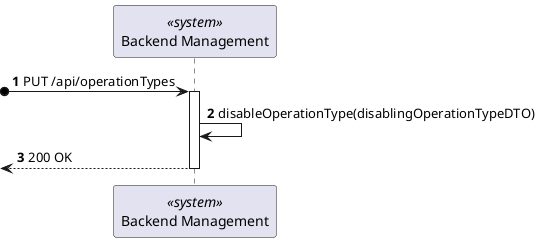 @startuml

autonumber
participant SYS as "Backend Management" <<system >>

?o-> SYS : PUT /api/operationTypes
activate SYS

SYS -> SYS : disableOperationType(disablingOperationTypeDTO)
<-- SYS : 200 OK 
deactivate SYS


@enduml